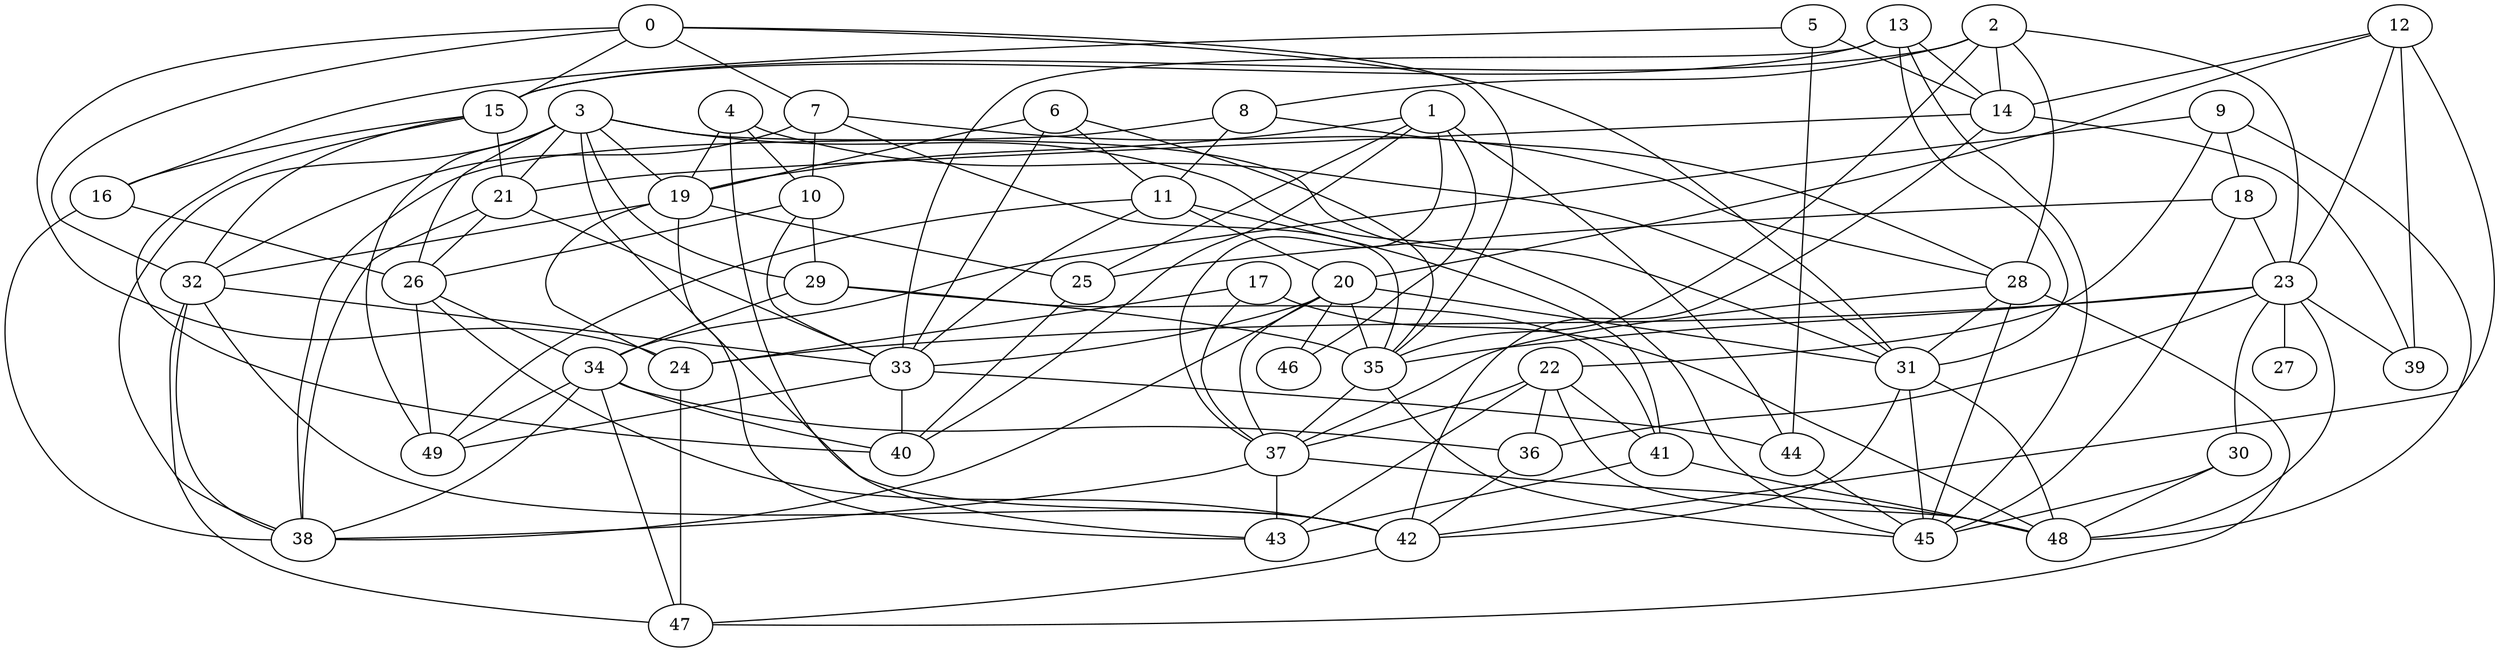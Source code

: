 graph Con_Graph2{
	0 -- 7 ;
	0 -- 15 ;
	0 -- 24 ;
	0 -- 31 ;
	0 -- 32 ;
	0 -- 35 ;
	1 -- 19 ;
	1 -- 25 ;
	1 -- 37 ;
	1 -- 40 ;
	1 -- 44 ;
	1 -- 46 ;
	2 -- 8 ;
	2 -- 14 ;
	2 -- 15 ;
	2 -- 23 ;
	2 -- 28 ;
	2 -- 35 ;
	3 -- 19 ;
	3 -- 21 ;
	3 -- 26 ;
	3 -- 29 ;
	3 -- 31 ;
	3 -- 38 ;
	3 -- 42 ;
	3 -- 45 ;
	3 -- 49 ;
	4 -- 10 ;
	4 -- 19 ;
	4 -- 31 ;
	4 -- 43 ;
	5 -- 14 ;
	5 -- 16 ;
	5 -- 44 ;
	6 -- 11 ;
	6 -- 19 ;
	6 -- 33 ;
	6 -- 35 ;
	7 -- 10 ;
	7 -- 28 ;
	7 -- 32 ;
	7 -- 35 ;
	8 -- 11 ;
	8 -- 28 ;
	8 -- 38 ;
	9 -- 18 ;
	9 -- 22 ;
	9 -- 34 ;
	9 -- 48 ;
	10 -- 26 ;
	10 -- 29 ;
	10 -- 33 ;
	11 -- 20 ;
	11 -- 33 ;
	11 -- 41 ;
	11 -- 49 ;
	12 -- 14 ;
	12 -- 20 ;
	12 -- 23 ;
	12 -- 39 ;
	12 -- 42 ;
	13 -- 14 ;
	13 -- 15 ;
	13 -- 31 ;
	13 -- 33 ;
	13 -- 45 ;
	14 -- 21 ;
	14 -- 39 ;
	14 -- 42 ;
	15 -- 16 ;
	15 -- 21 ;
	15 -- 32 ;
	15 -- 40 ;
	16 -- 26 ;
	16 -- 38 ;
	17 -- 24 ;
	17 -- 37 ;
	17 -- 48 ;
	18 -- 23 ;
	18 -- 25 ;
	18 -- 45 ;
	19 -- 24 ;
	19 -- 25 ;
	19 -- 32 ;
	19 -- 43 ;
	20 -- 31 ;
	20 -- 33 ;
	20 -- 35 ;
	20 -- 37 ;
	20 -- 38 ;
	20 -- 46 ;
	21 -- 26 ;
	21 -- 33 ;
	21 -- 38 ;
	22 -- 36 ;
	22 -- 37 ;
	22 -- 41 ;
	22 -- 43 ;
	22 -- 48 ;
	23 -- 24 ;
	23 -- 27 ;
	23 -- 30 ;
	23 -- 35 ;
	23 -- 36 ;
	23 -- 39 ;
	23 -- 48 ;
	24 -- 47 ;
	25 -- 40 ;
	26 -- 34 ;
	26 -- 42 ;
	26 -- 49 ;
	27
	28 -- 31 ;
	28 -- 37 ;
	28 -- 45 ;
	28 -- 47 ;
	29 -- 34 ;
	29 -- 35 ;
	29 -- 41 ;
	30 -- 45 ;
	30 -- 48 ;
	31 -- 42 ;
	31 -- 45 ;
	31 -- 48 ;
	32 -- 33 ;
	32 -- 38 ;
	32 -- 42 ;
	32 -- 47 ;
	33 -- 40 ;
	33 -- 44 ;
	33 -- 49 ;
	34 -- 36 ;
	34 -- 38 ;
	34 -- 40 ;
	34 -- 47 ;
	34 -- 49 ;
	35 -- 37 ;
	35 -- 45 ;
	36 -- 42 ;
	37 -- 38 ;
	37 -- 43 ;
	37 -- 48 ;
	38
	39
	40
	41 -- 43 ;
	41 -- 48 ;
	42 -- 47 ;
	43
	44 -- 45 ;
	45
	46
	47
	48
	49
}
